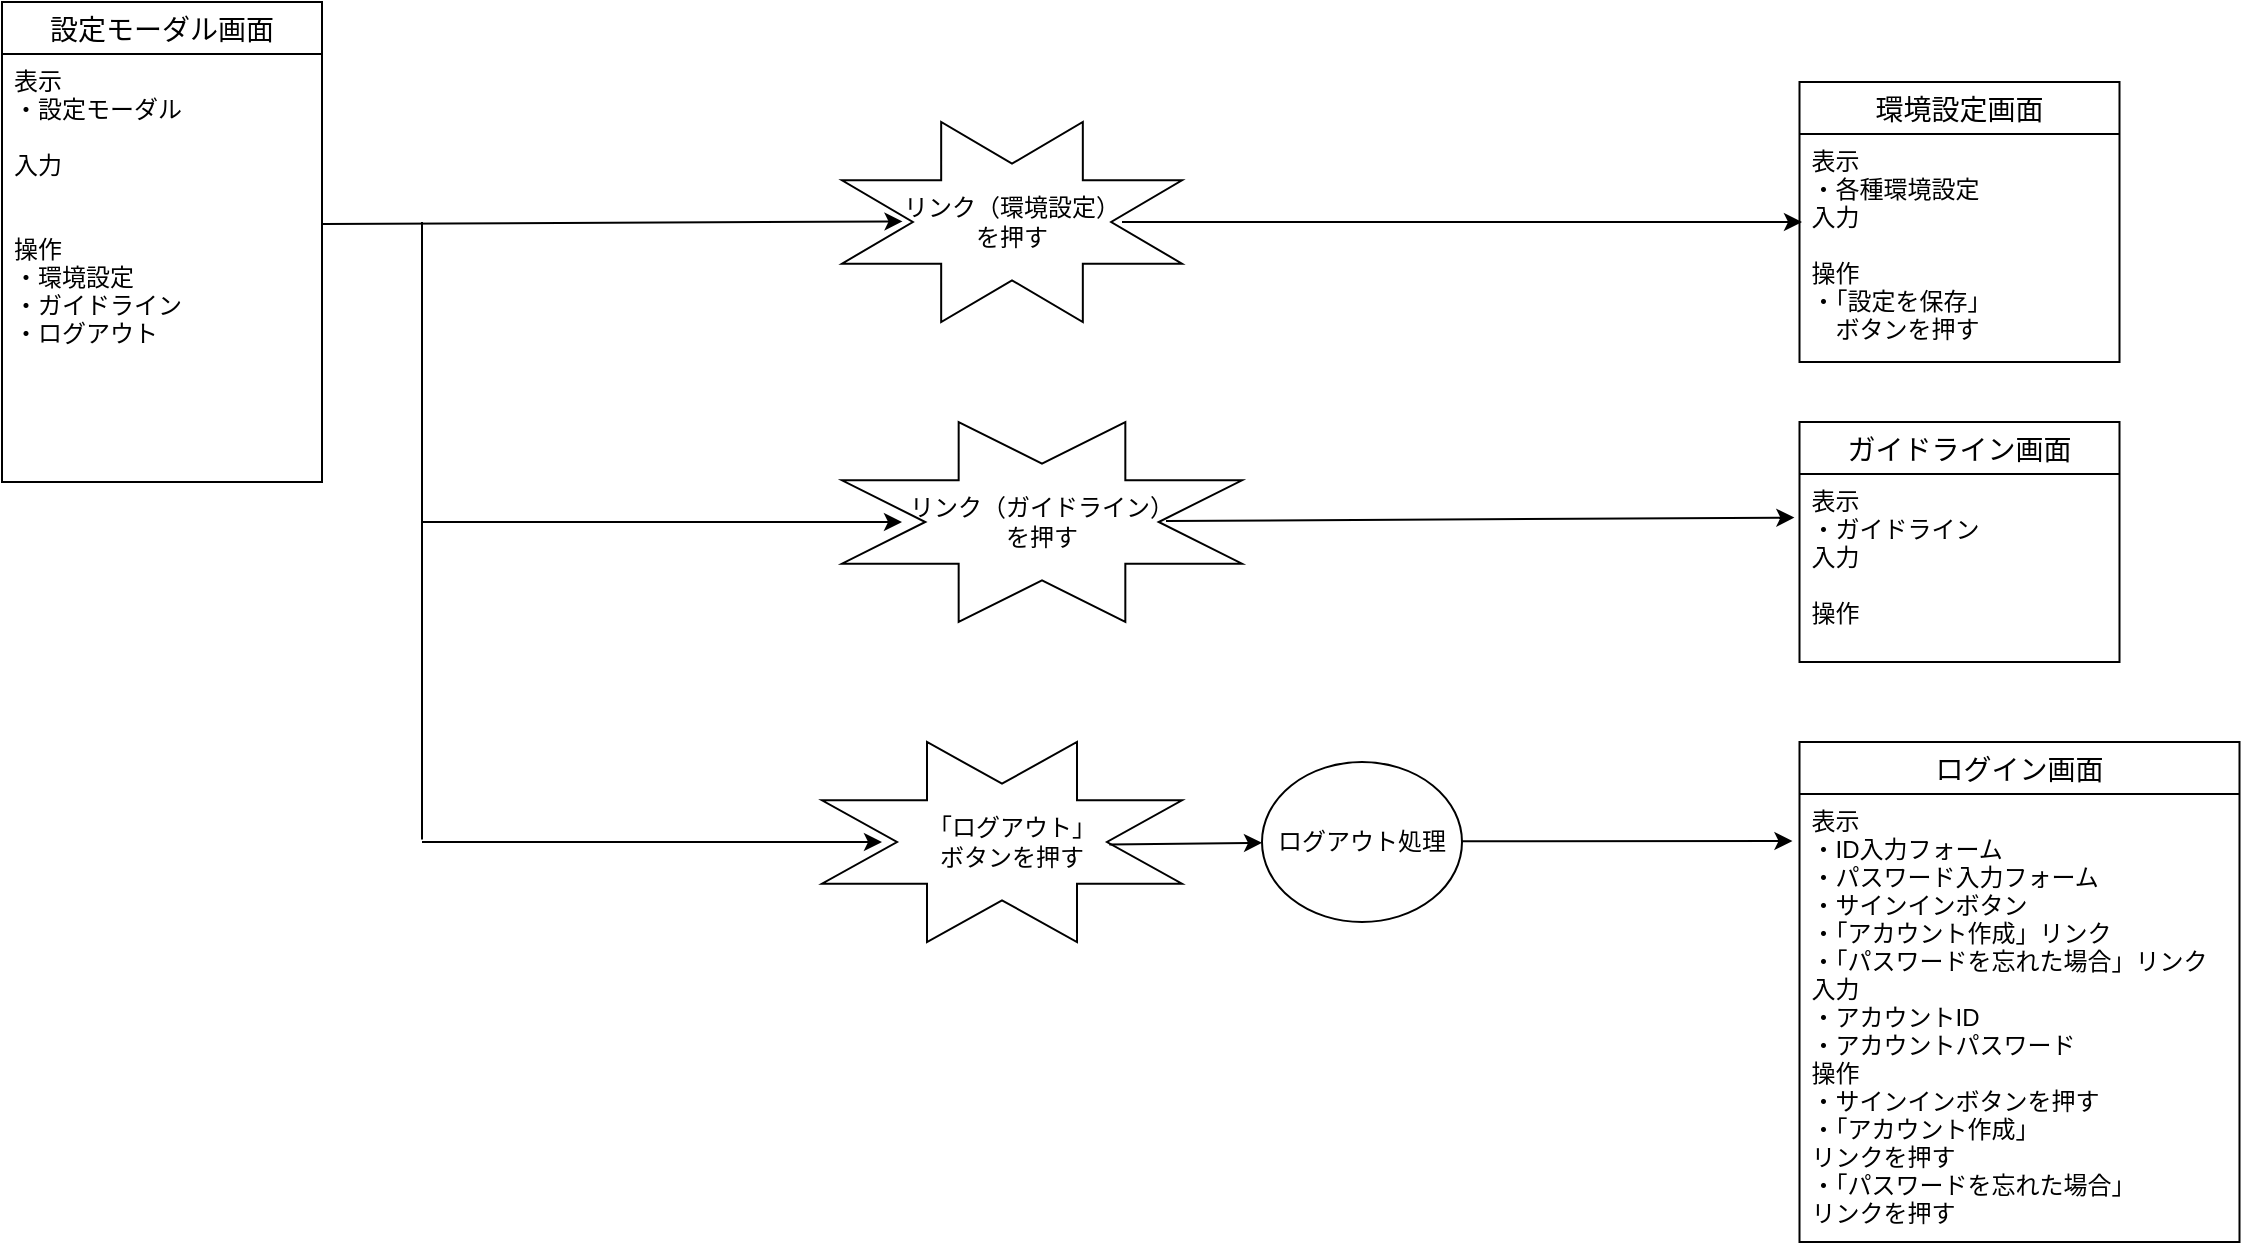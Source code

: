 <mxfile version="13.6.5">
    <diagram id="nBwtx5O17io5sNKS_FAY" name="ページ1">
        <mxGraphModel dx="174" dy="590" grid="1" gridSize="10" guides="1" tooltips="1" connect="1" arrows="1" fold="1" page="1" pageScale="1" pageWidth="827" pageHeight="1169" math="0" shadow="0">
            <root>
                <mxCell id="0"/>
                <mxCell id="1" parent="0"/>
                <mxCell id="48" value="" style="endArrow=classic;html=1;entryX=0.178;entryY=0.497;entryDx=0;entryDy=0;entryPerimeter=0;" parent="1" target="66" edge="1">
                    <mxGeometry width="50" height="50" relative="1" as="geometry">
                        <mxPoint x="200" y="191" as="sourcePoint"/>
                        <mxPoint x="620" y="190" as="targetPoint"/>
                    </mxGeometry>
                </mxCell>
                <mxCell id="51" value="" style="endArrow=none;html=1;" parent="1" edge="1">
                    <mxGeometry width="50" height="50" relative="1" as="geometry">
                        <mxPoint x="250" y="498.75" as="sourcePoint"/>
                        <mxPoint x="250" y="190" as="targetPoint"/>
                    </mxGeometry>
                </mxCell>
                <mxCell id="59" value="" style="endArrow=classic;html=1;entryX=-0.016;entryY=0.105;entryDx=0;entryDy=0;entryPerimeter=0;" parent="1" target="47" edge="1">
                    <mxGeometry width="50" height="50" relative="1" as="geometry">
                        <mxPoint x="770" y="499.58" as="sourcePoint"/>
                        <mxPoint x="820" y="499.58" as="targetPoint"/>
                    </mxGeometry>
                </mxCell>
                <mxCell id="60" value="設定モーダル画面" style="swimlane;fontStyle=0;childLayout=stackLayout;horizontal=1;startSize=26;horizontalStack=0;resizeParent=1;resizeParentMax=0;resizeLast=0;collapsible=1;marginBottom=0;align=center;fontSize=14;" parent="1" vertex="1">
                    <mxGeometry x="40" y="80" width="160" height="240" as="geometry"/>
                </mxCell>
                <mxCell id="61" value="表示&#10;・設定モーダル&#10;&#10;入力&#10;&#10;&#10;操作&#10;・環境設定&#10;・ガイドライン&#10;・ログアウト&#10;" style="text;strokeColor=none;fillColor=none;spacingLeft=4;spacingRight=4;overflow=hidden;rotatable=0;points=[[0,0.5],[1,0.5]];portConstraint=eastwest;fontSize=12;" parent="60" vertex="1">
                    <mxGeometry y="26" width="160" height="214" as="geometry"/>
                </mxCell>
                <mxCell id="66" value="" style="verticalLabelPosition=bottom;verticalAlign=top;html=1;shape=mxgraph.basic.8_point_star;fillColor=#FFFFFF;" parent="1" vertex="1">
                    <mxGeometry x="460" y="140" width="170" height="100" as="geometry"/>
                </mxCell>
                <mxCell id="67" value="リンク（環境設定）を押す" style="text;html=1;strokeColor=none;fillColor=none;align=center;verticalAlign=middle;whiteSpace=wrap;rounded=0;" parent="1" vertex="1">
                    <mxGeometry x="490" y="170" width="110" height="40" as="geometry"/>
                </mxCell>
                <mxCell id="68" value="" style="endArrow=classic;html=1;exitX=1;exitY=0.5;exitDx=0;exitDy=0;" parent="1" source="67" edge="1">
                    <mxGeometry width="50" height="50" relative="1" as="geometry">
                        <mxPoint x="827" y="160" as="sourcePoint"/>
                        <mxPoint x="940" y="190" as="targetPoint"/>
                    </mxGeometry>
                </mxCell>
                <mxCell id="30" value="環境設定画面" style="swimlane;fontStyle=0;childLayout=stackLayout;horizontal=1;startSize=26;horizontalStack=0;resizeParent=1;resizeParentMax=0;resizeLast=0;collapsible=1;marginBottom=0;align=center;fontSize=14;" parent="1" vertex="1">
                    <mxGeometry x="938.75" y="120" width="160" height="140" as="geometry"/>
                </mxCell>
                <mxCell id="31" value="表示&#10;・各種環境設定&#10;入力&#10;&#10;操作&#10;・「設定を保存」&#10;　ボタンを押す&#10;" style="text;strokeColor=none;fillColor=none;spacingLeft=4;spacingRight=4;overflow=hidden;rotatable=0;points=[[0,0.5],[1,0.5]];portConstraint=eastwest;fontSize=12;" parent="30" vertex="1">
                    <mxGeometry y="26" width="160" height="114" as="geometry"/>
                </mxCell>
                <mxCell id="69" value="" style="endArrow=classic;html=1;entryX=0;entryY=0.5;entryDx=0;entryDy=0;" parent="1" target="71" edge="1">
                    <mxGeometry width="50" height="50" relative="1" as="geometry">
                        <mxPoint x="250" y="340" as="sourcePoint"/>
                        <mxPoint x="490" y="340" as="targetPoint"/>
                    </mxGeometry>
                </mxCell>
                <mxCell id="70" value="" style="verticalLabelPosition=bottom;verticalAlign=top;html=1;shape=mxgraph.basic.8_point_star;fillColor=#FFFFFF;" parent="1" vertex="1">
                    <mxGeometry x="460" y="290" width="200" height="100" as="geometry"/>
                </mxCell>
                <mxCell id="71" value="リンク（ガイドライン）を押す" style="text;html=1;strokeColor=none;fillColor=none;align=center;verticalAlign=middle;whiteSpace=wrap;rounded=0;" parent="1" vertex="1">
                    <mxGeometry x="490" y="320" width="140" height="40" as="geometry"/>
                </mxCell>
                <mxCell id="72" value="" style="endArrow=classic;html=1;exitX=0.81;exitY=0.495;exitDx=0;exitDy=0;exitPerimeter=0;entryX=-0.016;entryY=0.232;entryDx=0;entryDy=0;entryPerimeter=0;" parent="1" source="70" target="45" edge="1">
                    <mxGeometry width="50" height="50" relative="1" as="geometry">
                        <mxPoint x="840" y="330" as="sourcePoint"/>
                        <mxPoint x="830" y="339" as="targetPoint"/>
                    </mxGeometry>
                </mxCell>
                <mxCell id="44" value="ガイドライン画面" style="swimlane;fontStyle=0;childLayout=stackLayout;horizontal=1;startSize=26;horizontalStack=0;resizeParent=1;resizeParentMax=0;resizeLast=0;collapsible=1;marginBottom=0;align=center;fontSize=14;" parent="1" vertex="1">
                    <mxGeometry x="938.75" y="290" width="160" height="120" as="geometry"/>
                </mxCell>
                <mxCell id="45" value="表示&#10;・ガイドライン&#10;入力&#10;&#10;操作&#10;" style="text;strokeColor=none;fillColor=none;spacingLeft=4;spacingRight=4;overflow=hidden;rotatable=0;points=[[0,0.5],[1,0.5]];portConstraint=eastwest;fontSize=12;" parent="44" vertex="1">
                    <mxGeometry y="26" width="160" height="94" as="geometry"/>
                </mxCell>
                <mxCell id="73" value="" style="endArrow=classic;html=1;" parent="1" edge="1">
                    <mxGeometry width="50" height="50" relative="1" as="geometry">
                        <mxPoint x="250" y="500" as="sourcePoint"/>
                        <mxPoint x="480" y="500" as="targetPoint"/>
                    </mxGeometry>
                </mxCell>
                <mxCell id="74" value="" style="verticalLabelPosition=bottom;verticalAlign=top;html=1;shape=mxgraph.basic.8_point_star;fillColor=#FFFFFF;" parent="1" vertex="1">
                    <mxGeometry x="450" y="450" width="180" height="100" as="geometry"/>
                </mxCell>
                <mxCell id="75" value="「ログアウト」ボタンを押す" style="text;html=1;strokeColor=none;fillColor=none;align=center;verticalAlign=middle;whiteSpace=wrap;rounded=0;" parent="1" vertex="1">
                    <mxGeometry x="500" y="490" width="90" height="20" as="geometry"/>
                </mxCell>
                <mxCell id="76" value="" style="endArrow=classic;html=1;exitX=0.798;exitY=0.512;exitDx=0;exitDy=0;exitPerimeter=0;" parent="1" source="74" target="77" edge="1">
                    <mxGeometry width="50" height="50" relative="1" as="geometry">
                        <mxPoint x="700" y="480" as="sourcePoint"/>
                        <mxPoint x="680" y="501" as="targetPoint"/>
                    </mxGeometry>
                </mxCell>
                <mxCell id="77" value="ログアウト処理" style="ellipse;whiteSpace=wrap;html=1;" parent="1" vertex="1">
                    <mxGeometry x="670" y="460" width="100" height="80" as="geometry"/>
                </mxCell>
                <mxCell id="46" value="ログイン画面" style="swimlane;fontStyle=0;childLayout=stackLayout;horizontal=1;startSize=26;horizontalStack=0;resizeParent=1;resizeParentMax=0;resizeLast=0;collapsible=1;marginBottom=0;align=center;fontSize=14;" parent="1" vertex="1">
                    <mxGeometry x="938.75" y="450" width="220" height="250" as="geometry"/>
                </mxCell>
                <mxCell id="47" value="表示&#10;・ID入力フォーム&#10;・パスワード入力フォーム&#10;・サインインボタン&#10;・「アカウント作成」リンク&#10;・「パスワードを忘れた場合」リンク&#10;入力&#10;・アカウントID&#10;・アカウントパスワード&#10;操作&#10;・サインインボタンを押す&#10;・「アカウント作成」&#10;リンクを押す&#10;・「パスワードを忘れた場合」&#10;リンクを押す" style="text;strokeColor=none;fillColor=none;spacingLeft=4;spacingRight=4;overflow=hidden;rotatable=0;points=[[0,0.5],[1,0.5]];portConstraint=eastwest;fontSize=12;" parent="46" vertex="1">
                    <mxGeometry y="26" width="220" height="224" as="geometry"/>
                </mxCell>
            </root>
        </mxGraphModel>
    </diagram>
</mxfile>